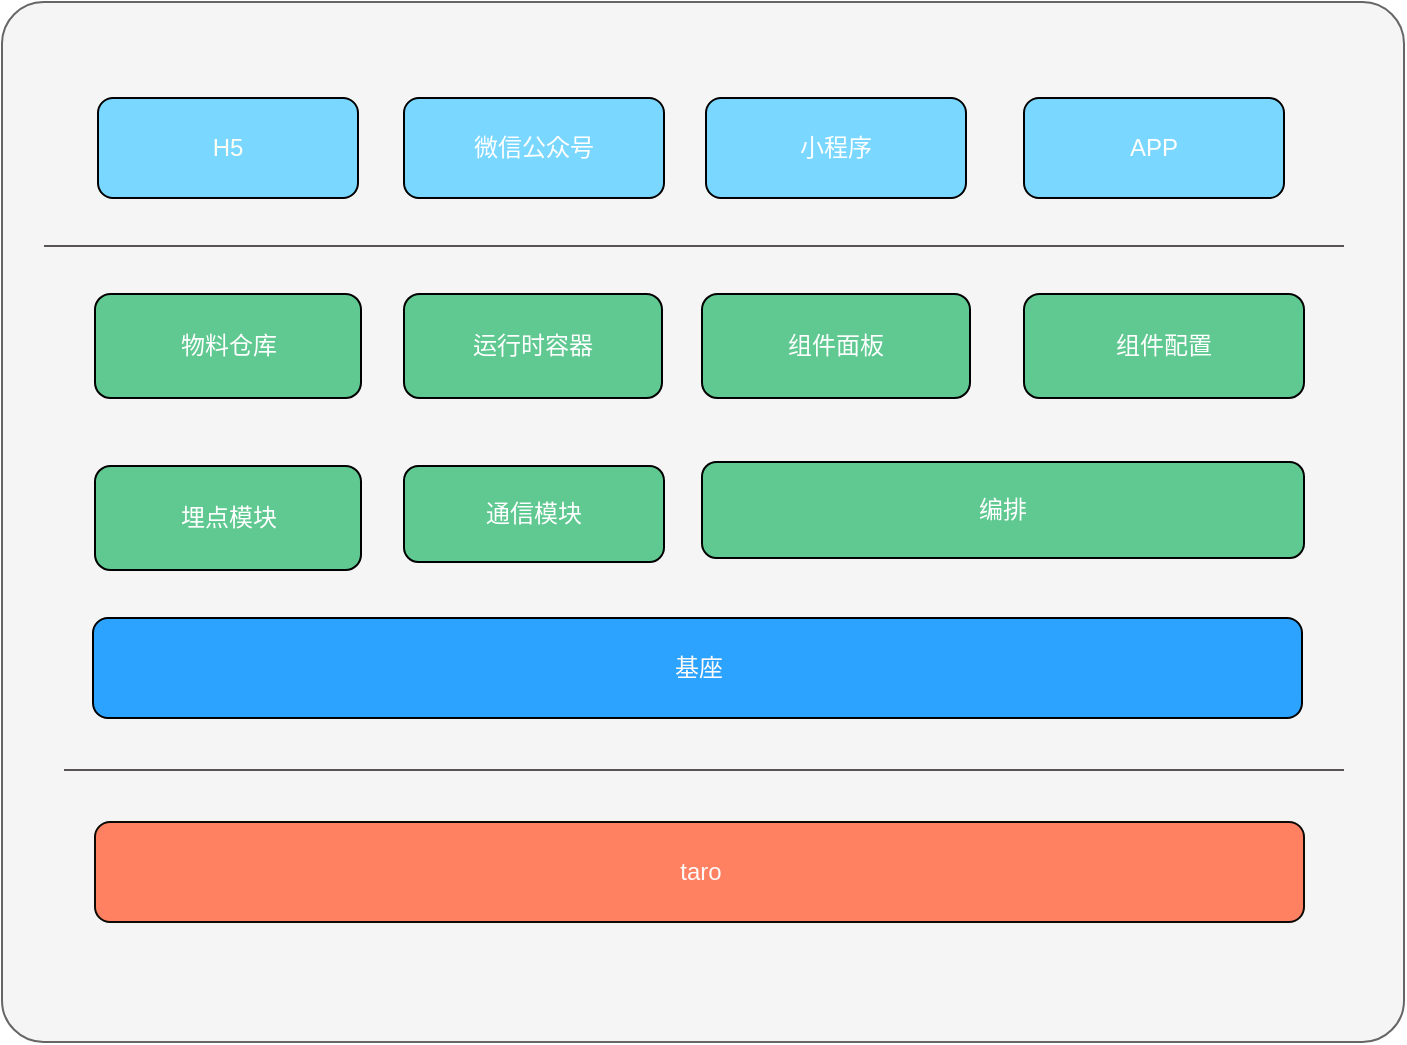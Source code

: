 <mxfile version="21.6.9" type="github">
  <diagram name="第 1 页" id="d6OUrBoHoZEwFVML-RoP">
    <mxGraphModel dx="1242" dy="711" grid="1" gridSize="10" guides="1" tooltips="1" connect="1" arrows="1" fold="1" page="1" pageScale="1" pageWidth="827" pageHeight="1169" math="0" shadow="0">
      <root>
        <mxCell id="0" />
        <mxCell id="1" parent="0" />
        <mxCell id="fAzDCmd5BTgE8AqOHtSn-1" value="" style="whiteSpace=wrap;html=1;rounded=1;arcSize=4;fillColor=#f5f5f5;strokeColor=#666666;fontColor=#333333;" vertex="1" parent="1">
          <mxGeometry x="39" y="10" width="701" height="520" as="geometry" />
        </mxCell>
        <mxCell id="fAzDCmd5BTgE8AqOHtSn-2" value="物料仓库" style="rounded=1;whiteSpace=wrap;html=1;fillColor=#5FC991;fontColor=#FFFFFF;" vertex="1" parent="1">
          <mxGeometry x="85.5" y="156" width="133" height="52" as="geometry" />
        </mxCell>
        <mxCell id="fAzDCmd5BTgE8AqOHtSn-3" value="&lt;font color=&quot;#ffffff&quot;&gt;埋点模块&lt;/font&gt;" style="rounded=1;whiteSpace=wrap;html=1;fillColor=#5FC991;" vertex="1" parent="1">
          <mxGeometry x="85.5" y="242" width="133" height="52" as="geometry" />
        </mxCell>
        <mxCell id="fAzDCmd5BTgE8AqOHtSn-4" value="&lt;font color=&quot;#ffffff&quot;&gt;编排&lt;/font&gt;" style="rounded=1;whiteSpace=wrap;html=1;fillColor=#5FC991;" vertex="1" parent="1">
          <mxGeometry x="389" y="240" width="301" height="48" as="geometry" />
        </mxCell>
        <mxCell id="fAzDCmd5BTgE8AqOHtSn-6" value="基座" style="rounded=1;whiteSpace=wrap;html=1;fillColor=#2BA3FF;fontColor=#FFFAFA;" vertex="1" parent="1">
          <mxGeometry x="84.5" y="318" width="604.5" height="50" as="geometry" />
        </mxCell>
        <mxCell id="fAzDCmd5BTgE8AqOHtSn-8" value="&lt;font color=&quot;#fffafa&quot;&gt;taro&lt;/font&gt;" style="rounded=1;whiteSpace=wrap;html=1;strokeColor=#0D0A04;fillColor=#FF8161;" vertex="1" parent="1">
          <mxGeometry x="85.5" y="420" width="604.5" height="50" as="geometry" />
        </mxCell>
        <mxCell id="fAzDCmd5BTgE8AqOHtSn-12" value="&lt;font color=&quot;#ffffff&quot;&gt;组件面板&lt;/font&gt;" style="rounded=1;whiteSpace=wrap;html=1;fillColor=#5FC991;" vertex="1" parent="1">
          <mxGeometry x="389" y="156" width="134" height="52" as="geometry" />
        </mxCell>
        <mxCell id="fAzDCmd5BTgE8AqOHtSn-14" value="&lt;font color=&quot;#ffffff&quot;&gt;运行时容器&lt;/font&gt;" style="rounded=1;whiteSpace=wrap;html=1;fillColor=#5FC991;" vertex="1" parent="1">
          <mxGeometry x="240" y="156" width="129" height="52" as="geometry" />
        </mxCell>
        <mxCell id="fAzDCmd5BTgE8AqOHtSn-15" value="&lt;font color=&quot;#ffffff&quot;&gt;组件配置&lt;/font&gt;" style="rounded=1;whiteSpace=wrap;html=1;fillColor=#5FC991;" vertex="1" parent="1">
          <mxGeometry x="550" y="156" width="140" height="52" as="geometry" />
        </mxCell>
        <mxCell id="fAzDCmd5BTgE8AqOHtSn-16" value="H5" style="rounded=1;whiteSpace=wrap;html=1;fillColor=#7AD7FF;fontColor=#FFFEF5;" vertex="1" parent="1">
          <mxGeometry x="87" y="58" width="130" height="50" as="geometry" />
        </mxCell>
        <mxCell id="fAzDCmd5BTgE8AqOHtSn-17" value="微信公众号" style="rounded=1;whiteSpace=wrap;html=1;fillColor=#7AD7FF;fontColor=#FFFFFF;" vertex="1" parent="1">
          <mxGeometry x="240" y="58" width="130" height="50" as="geometry" />
        </mxCell>
        <mxCell id="fAzDCmd5BTgE8AqOHtSn-18" value="&lt;font&gt;小程序&lt;/font&gt;" style="rounded=1;whiteSpace=wrap;html=1;fillColor=#7AD7FF;fontColor=#FFFFFF;" vertex="1" parent="1">
          <mxGeometry x="391" y="58" width="130" height="50" as="geometry" />
        </mxCell>
        <mxCell id="fAzDCmd5BTgE8AqOHtSn-19" value="&lt;font color=&quot;#ffffff&quot;&gt;APP&lt;/font&gt;" style="rounded=1;whiteSpace=wrap;html=1;fillColor=#7AD7FF;" vertex="1" parent="1">
          <mxGeometry x="550" y="58" width="130" height="50" as="geometry" />
        </mxCell>
        <mxCell id="fAzDCmd5BTgE8AqOHtSn-20" value="&lt;font color=&quot;#ffffff&quot;&gt;通信模块&lt;/font&gt;" style="rounded=1;whiteSpace=wrap;html=1;fillColor=#5FC991;" vertex="1" parent="1">
          <mxGeometry x="240" y="242" width="130" height="48" as="geometry" />
        </mxCell>
        <mxCell id="fAzDCmd5BTgE8AqOHtSn-21" value="" style="endArrow=none;html=1;rounded=0;strokeColor=#595353;" edge="1" parent="1">
          <mxGeometry width="50" height="50" relative="1" as="geometry">
            <mxPoint x="710" y="132" as="sourcePoint" />
            <mxPoint x="60" y="132" as="targetPoint" />
          </mxGeometry>
        </mxCell>
        <mxCell id="fAzDCmd5BTgE8AqOHtSn-27" value="" style="endArrow=none;html=1;rounded=0;strokeColor=#595353;" edge="1" parent="1">
          <mxGeometry width="50" height="50" relative="1" as="geometry">
            <mxPoint x="710" y="394" as="sourcePoint" />
            <mxPoint x="70" y="394" as="targetPoint" />
          </mxGeometry>
        </mxCell>
      </root>
    </mxGraphModel>
  </diagram>
</mxfile>
